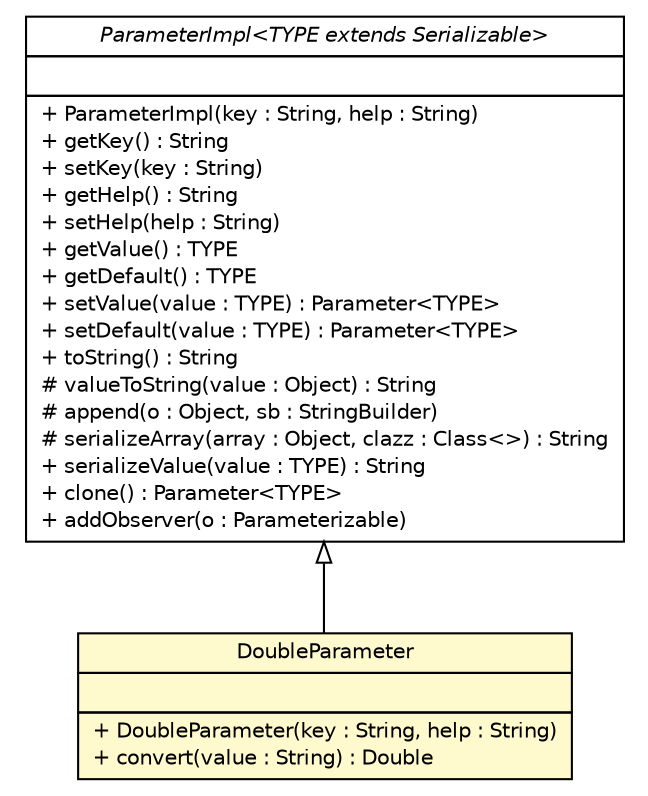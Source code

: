 #!/usr/local/bin/dot
#
# Class diagram 
# Generated by UMLGraph version R5_6 (http://www.umlgraph.org/)
#

digraph G {
	edge [fontname="Helvetica",fontsize=10,labelfontname="Helvetica",labelfontsize=10];
	node [fontname="Helvetica",fontsize=10,shape=plaintext];
	nodesep=0.25;
	ranksep=0.5;
	// com.vectorprint.configuration.parameters.ParameterImpl<TYPE extends java.io.Serializable>
	c1511 [label=<<table title="com.vectorprint.configuration.parameters.ParameterImpl" border="0" cellborder="1" cellspacing="0" cellpadding="2" port="p" href="./ParameterImpl.html">
		<tr><td><table border="0" cellspacing="0" cellpadding="1">
<tr><td align="center" balign="center"><font face="Helvetica-Oblique"> ParameterImpl&lt;TYPE extends Serializable&gt; </font></td></tr>
		</table></td></tr>
		<tr><td><table border="0" cellspacing="0" cellpadding="1">
<tr><td align="left" balign="left">  </td></tr>
		</table></td></tr>
		<tr><td><table border="0" cellspacing="0" cellpadding="1">
<tr><td align="left" balign="left"> + ParameterImpl(key : String, help : String) </td></tr>
<tr><td align="left" balign="left"> + getKey() : String </td></tr>
<tr><td align="left" balign="left"> + setKey(key : String) </td></tr>
<tr><td align="left" balign="left"> + getHelp() : String </td></tr>
<tr><td align="left" balign="left"> + setHelp(help : String) </td></tr>
<tr><td align="left" balign="left"> + getValue() : TYPE </td></tr>
<tr><td align="left" balign="left"> + getDefault() : TYPE </td></tr>
<tr><td align="left" balign="left"> + setValue(value : TYPE) : Parameter&lt;TYPE&gt; </td></tr>
<tr><td align="left" balign="left"> + setDefault(value : TYPE) : Parameter&lt;TYPE&gt; </td></tr>
<tr><td align="left" balign="left"> + toString() : String </td></tr>
<tr><td align="left" balign="left"> # valueToString(value : Object) : String </td></tr>
<tr><td align="left" balign="left"> # append(o : Object, sb : StringBuilder) </td></tr>
<tr><td align="left" balign="left"> # serializeArray(array : Object, clazz : Class&lt;&gt;) : String </td></tr>
<tr><td align="left" balign="left"> + serializeValue(value : TYPE) : String </td></tr>
<tr><td align="left" balign="left"> + clone() : Parameter&lt;TYPE&gt; </td></tr>
<tr><td align="left" balign="left"> + addObserver(o : Parameterizable) </td></tr>
		</table></td></tr>
		</table>>, URL="./ParameterImpl.html", fontname="Helvetica", fontcolor="black", fontsize=10.0];
	// com.vectorprint.configuration.parameters.DoubleParameter
	c1538 [label=<<table title="com.vectorprint.configuration.parameters.DoubleParameter" border="0" cellborder="1" cellspacing="0" cellpadding="2" port="p" bgcolor="lemonChiffon" href="./DoubleParameter.html">
		<tr><td><table border="0" cellspacing="0" cellpadding="1">
<tr><td align="center" balign="center"> DoubleParameter </td></tr>
		</table></td></tr>
		<tr><td><table border="0" cellspacing="0" cellpadding="1">
<tr><td align="left" balign="left">  </td></tr>
		</table></td></tr>
		<tr><td><table border="0" cellspacing="0" cellpadding="1">
<tr><td align="left" balign="left"> + DoubleParameter(key : String, help : String) </td></tr>
<tr><td align="left" balign="left"> + convert(value : String) : Double </td></tr>
		</table></td></tr>
		</table>>, URL="./DoubleParameter.html", fontname="Helvetica", fontcolor="black", fontsize=10.0];
	//com.vectorprint.configuration.parameters.DoubleParameter extends com.vectorprint.configuration.parameters.ParameterImpl<java.lang.Double>
	c1511:p -> c1538:p [dir=back,arrowtail=empty];
}


